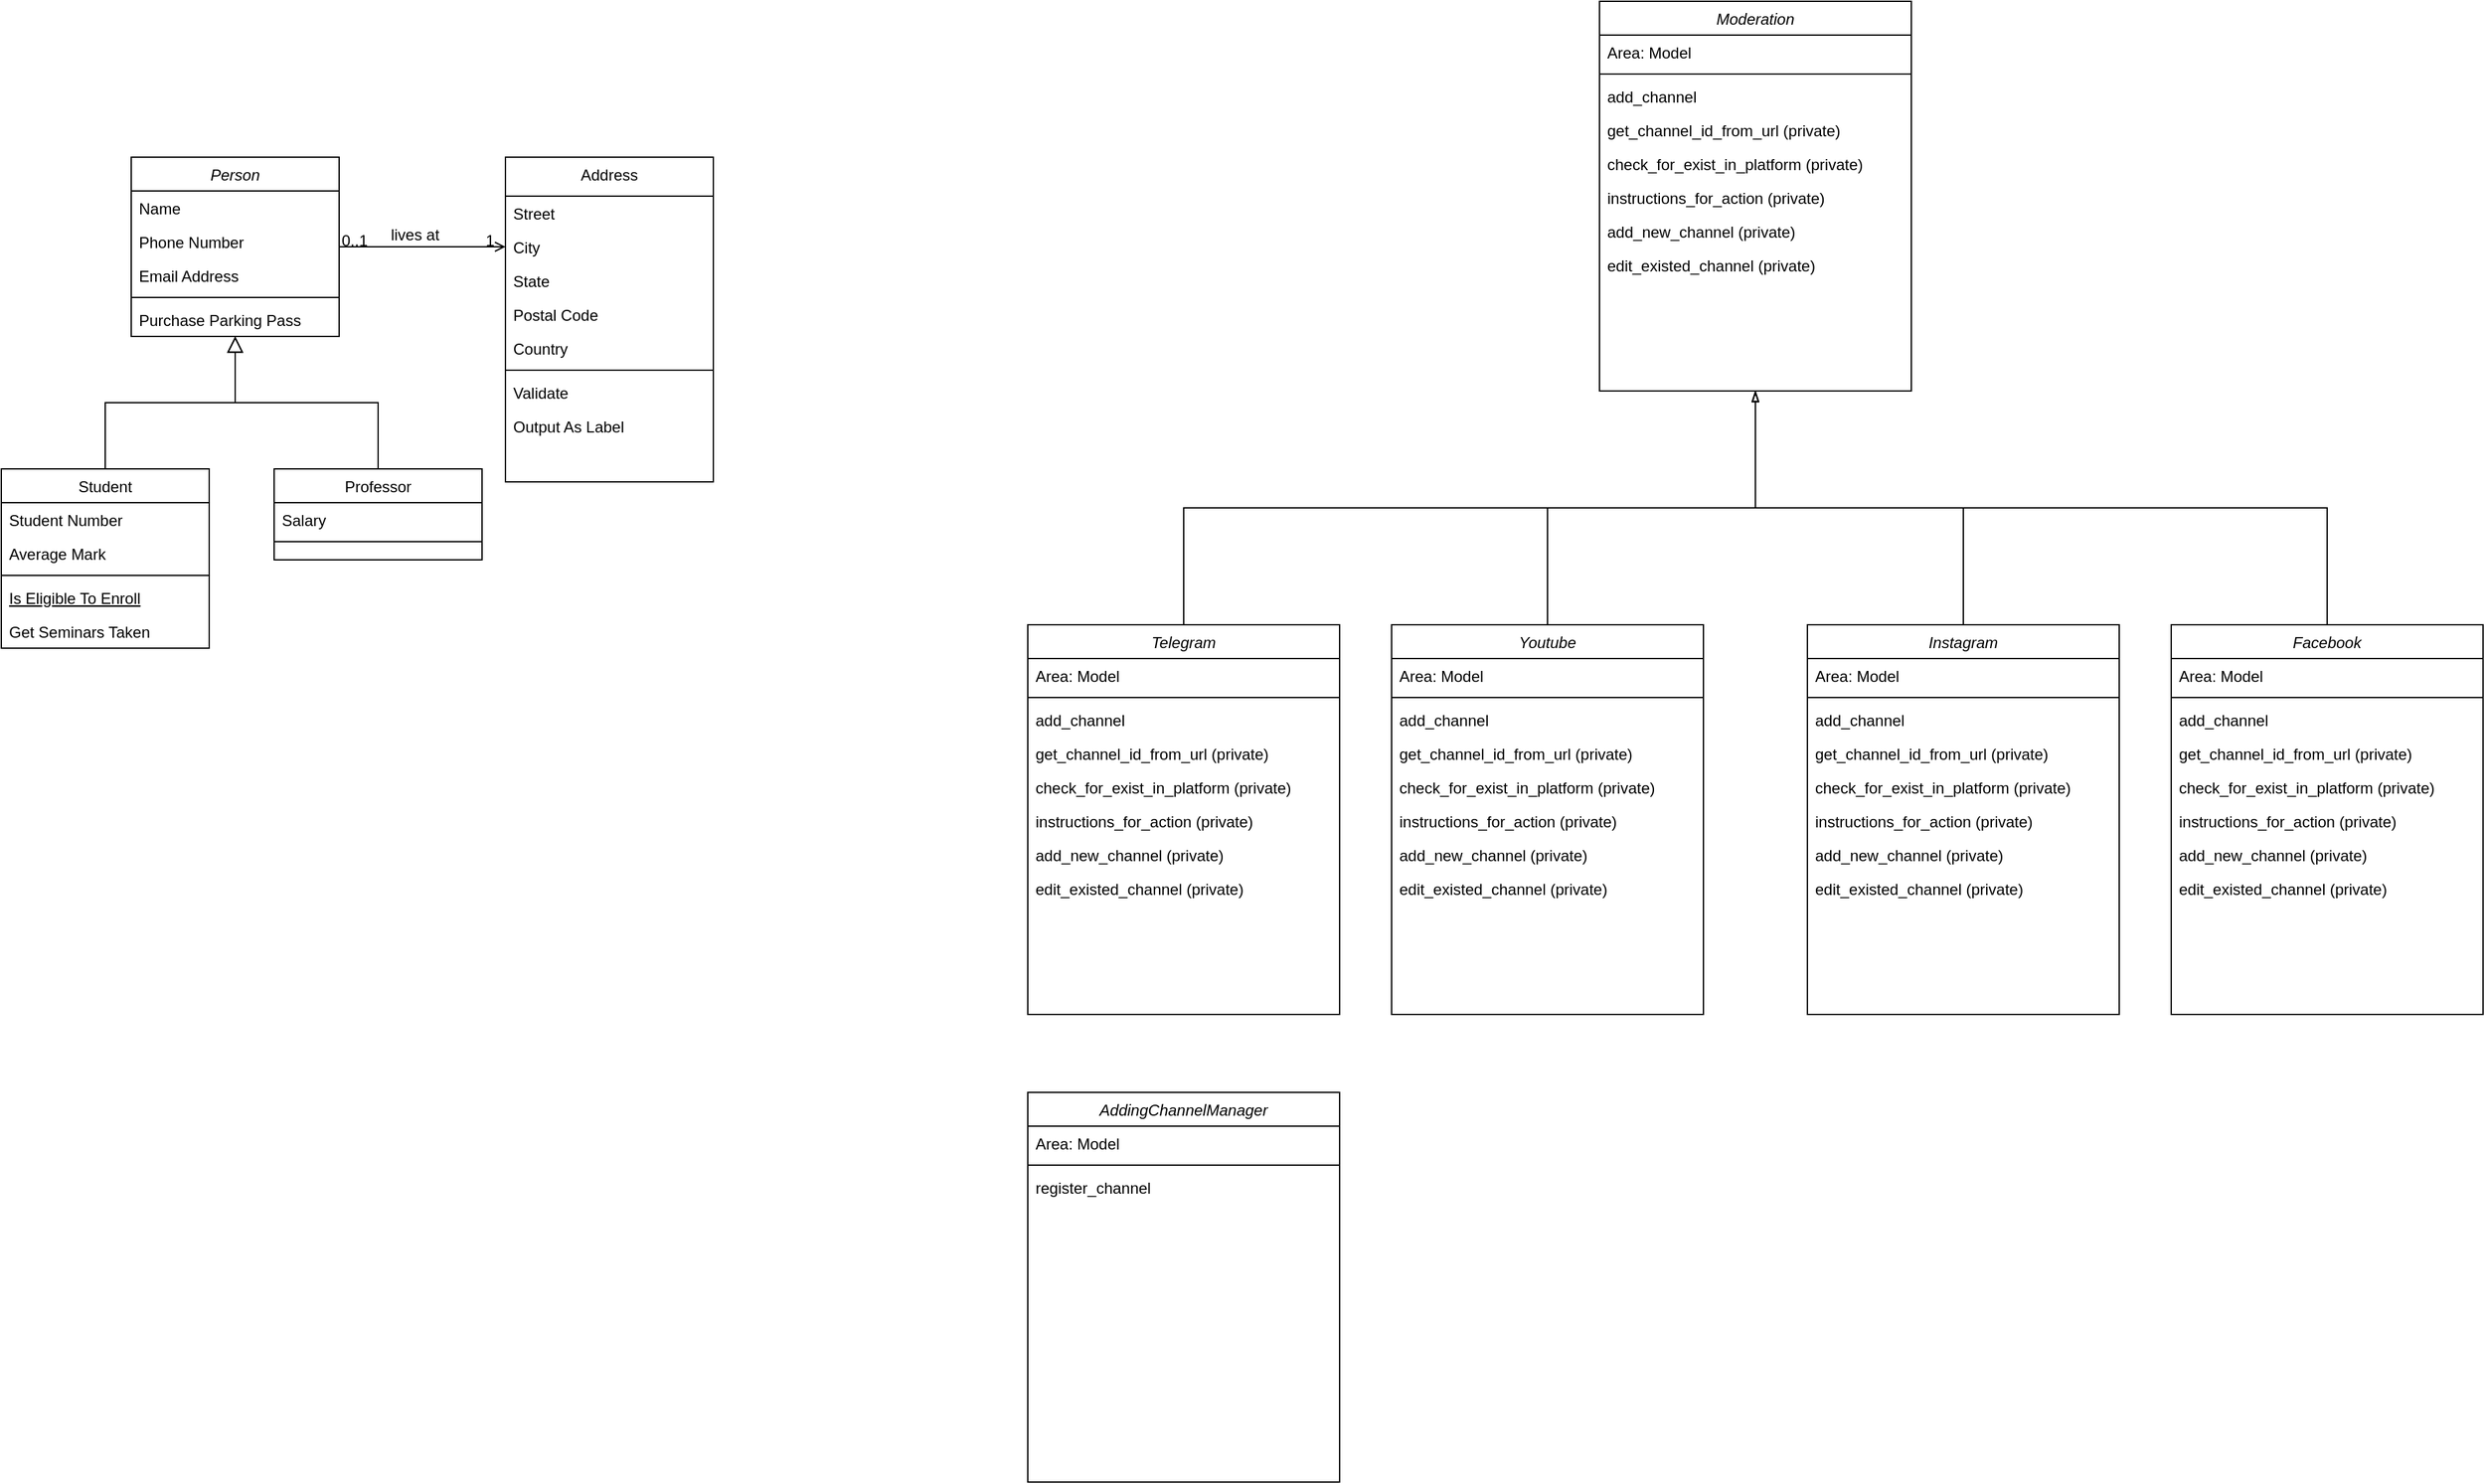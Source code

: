<mxfile version="20.8.22" type="github">
  <diagram id="C5RBs43oDa-KdzZeNtuy" name="Page-1">
    <mxGraphModel dx="1693" dy="470" grid="1" gridSize="10" guides="1" tooltips="1" connect="1" arrows="1" fold="1" page="1" pageScale="1" pageWidth="827" pageHeight="1169" math="0" shadow="0">
      <root>
        <mxCell id="WIyWlLk6GJQsqaUBKTNV-0" />
        <mxCell id="WIyWlLk6GJQsqaUBKTNV-1" parent="WIyWlLk6GJQsqaUBKTNV-0" />
        <mxCell id="zkfFHV4jXpPFQw0GAbJ--0" value="Person" style="swimlane;fontStyle=2;align=center;verticalAlign=top;childLayout=stackLayout;horizontal=1;startSize=26;horizontalStack=0;resizeParent=1;resizeLast=0;collapsible=1;marginBottom=0;rounded=0;shadow=0;strokeWidth=1;" parent="WIyWlLk6GJQsqaUBKTNV-1" vertex="1">
          <mxGeometry x="-210" y="120" width="160" height="138" as="geometry">
            <mxRectangle x="230" y="140" width="160" height="26" as="alternateBounds" />
          </mxGeometry>
        </mxCell>
        <mxCell id="zkfFHV4jXpPFQw0GAbJ--1" value="Name" style="text;align=left;verticalAlign=top;spacingLeft=4;spacingRight=4;overflow=hidden;rotatable=0;points=[[0,0.5],[1,0.5]];portConstraint=eastwest;" parent="zkfFHV4jXpPFQw0GAbJ--0" vertex="1">
          <mxGeometry y="26" width="160" height="26" as="geometry" />
        </mxCell>
        <mxCell id="zkfFHV4jXpPFQw0GAbJ--2" value="Phone Number" style="text;align=left;verticalAlign=top;spacingLeft=4;spacingRight=4;overflow=hidden;rotatable=0;points=[[0,0.5],[1,0.5]];portConstraint=eastwest;rounded=0;shadow=0;html=0;" parent="zkfFHV4jXpPFQw0GAbJ--0" vertex="1">
          <mxGeometry y="52" width="160" height="26" as="geometry" />
        </mxCell>
        <mxCell id="zkfFHV4jXpPFQw0GAbJ--3" value="Email Address" style="text;align=left;verticalAlign=top;spacingLeft=4;spacingRight=4;overflow=hidden;rotatable=0;points=[[0,0.5],[1,0.5]];portConstraint=eastwest;rounded=0;shadow=0;html=0;" parent="zkfFHV4jXpPFQw0GAbJ--0" vertex="1">
          <mxGeometry y="78" width="160" height="26" as="geometry" />
        </mxCell>
        <mxCell id="zkfFHV4jXpPFQw0GAbJ--4" value="" style="line;html=1;strokeWidth=1;align=left;verticalAlign=middle;spacingTop=-1;spacingLeft=3;spacingRight=3;rotatable=0;labelPosition=right;points=[];portConstraint=eastwest;" parent="zkfFHV4jXpPFQw0GAbJ--0" vertex="1">
          <mxGeometry y="104" width="160" height="8" as="geometry" />
        </mxCell>
        <mxCell id="zkfFHV4jXpPFQw0GAbJ--5" value="Purchase Parking Pass" style="text;align=left;verticalAlign=top;spacingLeft=4;spacingRight=4;overflow=hidden;rotatable=0;points=[[0,0.5],[1,0.5]];portConstraint=eastwest;" parent="zkfFHV4jXpPFQw0GAbJ--0" vertex="1">
          <mxGeometry y="112" width="160" height="26" as="geometry" />
        </mxCell>
        <mxCell id="zkfFHV4jXpPFQw0GAbJ--6" value="Student" style="swimlane;fontStyle=0;align=center;verticalAlign=top;childLayout=stackLayout;horizontal=1;startSize=26;horizontalStack=0;resizeParent=1;resizeLast=0;collapsible=1;marginBottom=0;rounded=0;shadow=0;strokeWidth=1;" parent="WIyWlLk6GJQsqaUBKTNV-1" vertex="1">
          <mxGeometry x="-310" y="360" width="160" height="138" as="geometry">
            <mxRectangle x="130" y="380" width="160" height="26" as="alternateBounds" />
          </mxGeometry>
        </mxCell>
        <mxCell id="zkfFHV4jXpPFQw0GAbJ--7" value="Student Number" style="text;align=left;verticalAlign=top;spacingLeft=4;spacingRight=4;overflow=hidden;rotatable=0;points=[[0,0.5],[1,0.5]];portConstraint=eastwest;" parent="zkfFHV4jXpPFQw0GAbJ--6" vertex="1">
          <mxGeometry y="26" width="160" height="26" as="geometry" />
        </mxCell>
        <mxCell id="zkfFHV4jXpPFQw0GAbJ--8" value="Average Mark" style="text;align=left;verticalAlign=top;spacingLeft=4;spacingRight=4;overflow=hidden;rotatable=0;points=[[0,0.5],[1,0.5]];portConstraint=eastwest;rounded=0;shadow=0;html=0;" parent="zkfFHV4jXpPFQw0GAbJ--6" vertex="1">
          <mxGeometry y="52" width="160" height="26" as="geometry" />
        </mxCell>
        <mxCell id="zkfFHV4jXpPFQw0GAbJ--9" value="" style="line;html=1;strokeWidth=1;align=left;verticalAlign=middle;spacingTop=-1;spacingLeft=3;spacingRight=3;rotatable=0;labelPosition=right;points=[];portConstraint=eastwest;" parent="zkfFHV4jXpPFQw0GAbJ--6" vertex="1">
          <mxGeometry y="78" width="160" height="8" as="geometry" />
        </mxCell>
        <mxCell id="zkfFHV4jXpPFQw0GAbJ--10" value="Is Eligible To Enroll" style="text;align=left;verticalAlign=top;spacingLeft=4;spacingRight=4;overflow=hidden;rotatable=0;points=[[0,0.5],[1,0.5]];portConstraint=eastwest;fontStyle=4" parent="zkfFHV4jXpPFQw0GAbJ--6" vertex="1">
          <mxGeometry y="86" width="160" height="26" as="geometry" />
        </mxCell>
        <mxCell id="zkfFHV4jXpPFQw0GAbJ--11" value="Get Seminars Taken" style="text;align=left;verticalAlign=top;spacingLeft=4;spacingRight=4;overflow=hidden;rotatable=0;points=[[0,0.5],[1,0.5]];portConstraint=eastwest;" parent="zkfFHV4jXpPFQw0GAbJ--6" vertex="1">
          <mxGeometry y="112" width="160" height="26" as="geometry" />
        </mxCell>
        <mxCell id="zkfFHV4jXpPFQw0GAbJ--12" value="" style="endArrow=block;endSize=10;endFill=0;shadow=0;strokeWidth=1;rounded=0;edgeStyle=elbowEdgeStyle;elbow=vertical;" parent="WIyWlLk6GJQsqaUBKTNV-1" source="zkfFHV4jXpPFQw0GAbJ--6" target="zkfFHV4jXpPFQw0GAbJ--0" edge="1">
          <mxGeometry width="160" relative="1" as="geometry">
            <mxPoint x="-230" y="203" as="sourcePoint" />
            <mxPoint x="-230" y="203" as="targetPoint" />
          </mxGeometry>
        </mxCell>
        <mxCell id="zkfFHV4jXpPFQw0GAbJ--13" value="Professor" style="swimlane;fontStyle=0;align=center;verticalAlign=top;childLayout=stackLayout;horizontal=1;startSize=26;horizontalStack=0;resizeParent=1;resizeLast=0;collapsible=1;marginBottom=0;rounded=0;shadow=0;strokeWidth=1;" parent="WIyWlLk6GJQsqaUBKTNV-1" vertex="1">
          <mxGeometry x="-100" y="360" width="160" height="70" as="geometry">
            <mxRectangle x="340" y="380" width="170" height="26" as="alternateBounds" />
          </mxGeometry>
        </mxCell>
        <mxCell id="zkfFHV4jXpPFQw0GAbJ--14" value="Salary" style="text;align=left;verticalAlign=top;spacingLeft=4;spacingRight=4;overflow=hidden;rotatable=0;points=[[0,0.5],[1,0.5]];portConstraint=eastwest;" parent="zkfFHV4jXpPFQw0GAbJ--13" vertex="1">
          <mxGeometry y="26" width="160" height="26" as="geometry" />
        </mxCell>
        <mxCell id="zkfFHV4jXpPFQw0GAbJ--15" value="" style="line;html=1;strokeWidth=1;align=left;verticalAlign=middle;spacingTop=-1;spacingLeft=3;spacingRight=3;rotatable=0;labelPosition=right;points=[];portConstraint=eastwest;" parent="zkfFHV4jXpPFQw0GAbJ--13" vertex="1">
          <mxGeometry y="52" width="160" height="8" as="geometry" />
        </mxCell>
        <mxCell id="zkfFHV4jXpPFQw0GAbJ--16" value="" style="endArrow=block;endSize=10;endFill=0;shadow=0;strokeWidth=1;rounded=0;edgeStyle=elbowEdgeStyle;elbow=vertical;" parent="WIyWlLk6GJQsqaUBKTNV-1" source="zkfFHV4jXpPFQw0GAbJ--13" target="zkfFHV4jXpPFQw0GAbJ--0" edge="1">
          <mxGeometry width="160" relative="1" as="geometry">
            <mxPoint x="-220" y="373" as="sourcePoint" />
            <mxPoint x="-120" y="271" as="targetPoint" />
          </mxGeometry>
        </mxCell>
        <mxCell id="zkfFHV4jXpPFQw0GAbJ--17" value="Address" style="swimlane;fontStyle=0;align=center;verticalAlign=top;childLayout=stackLayout;horizontal=1;startSize=30;horizontalStack=0;resizeParent=1;resizeLast=0;collapsible=1;marginBottom=0;rounded=0;shadow=0;strokeWidth=1;" parent="WIyWlLk6GJQsqaUBKTNV-1" vertex="1">
          <mxGeometry x="78" y="120" width="160" height="250" as="geometry">
            <mxRectangle x="508" y="120" width="160" height="26" as="alternateBounds" />
          </mxGeometry>
        </mxCell>
        <mxCell id="zkfFHV4jXpPFQw0GAbJ--18" value="Street" style="text;align=left;verticalAlign=top;spacingLeft=4;spacingRight=4;overflow=hidden;rotatable=0;points=[[0,0.5],[1,0.5]];portConstraint=eastwest;" parent="zkfFHV4jXpPFQw0GAbJ--17" vertex="1">
          <mxGeometry y="30" width="160" height="26" as="geometry" />
        </mxCell>
        <mxCell id="zkfFHV4jXpPFQw0GAbJ--19" value="City" style="text;align=left;verticalAlign=top;spacingLeft=4;spacingRight=4;overflow=hidden;rotatable=0;points=[[0,0.5],[1,0.5]];portConstraint=eastwest;rounded=0;shadow=0;html=0;" parent="zkfFHV4jXpPFQw0GAbJ--17" vertex="1">
          <mxGeometry y="56" width="160" height="26" as="geometry" />
        </mxCell>
        <mxCell id="zkfFHV4jXpPFQw0GAbJ--20" value="State" style="text;align=left;verticalAlign=top;spacingLeft=4;spacingRight=4;overflow=hidden;rotatable=0;points=[[0,0.5],[1,0.5]];portConstraint=eastwest;rounded=0;shadow=0;html=0;" parent="zkfFHV4jXpPFQw0GAbJ--17" vertex="1">
          <mxGeometry y="82" width="160" height="26" as="geometry" />
        </mxCell>
        <mxCell id="zkfFHV4jXpPFQw0GAbJ--21" value="Postal Code" style="text;align=left;verticalAlign=top;spacingLeft=4;spacingRight=4;overflow=hidden;rotatable=0;points=[[0,0.5],[1,0.5]];portConstraint=eastwest;rounded=0;shadow=0;html=0;" parent="zkfFHV4jXpPFQw0GAbJ--17" vertex="1">
          <mxGeometry y="108" width="160" height="26" as="geometry" />
        </mxCell>
        <mxCell id="zkfFHV4jXpPFQw0GAbJ--22" value="Country" style="text;align=left;verticalAlign=top;spacingLeft=4;spacingRight=4;overflow=hidden;rotatable=0;points=[[0,0.5],[1,0.5]];portConstraint=eastwest;rounded=0;shadow=0;html=0;" parent="zkfFHV4jXpPFQw0GAbJ--17" vertex="1">
          <mxGeometry y="134" width="160" height="26" as="geometry" />
        </mxCell>
        <mxCell id="zkfFHV4jXpPFQw0GAbJ--23" value="" style="line;html=1;strokeWidth=1;align=left;verticalAlign=middle;spacingTop=-1;spacingLeft=3;spacingRight=3;rotatable=0;labelPosition=right;points=[];portConstraint=eastwest;" parent="zkfFHV4jXpPFQw0GAbJ--17" vertex="1">
          <mxGeometry y="160" width="160" height="8" as="geometry" />
        </mxCell>
        <mxCell id="zkfFHV4jXpPFQw0GAbJ--24" value="Validate" style="text;align=left;verticalAlign=top;spacingLeft=4;spacingRight=4;overflow=hidden;rotatable=0;points=[[0,0.5],[1,0.5]];portConstraint=eastwest;" parent="zkfFHV4jXpPFQw0GAbJ--17" vertex="1">
          <mxGeometry y="168" width="160" height="26" as="geometry" />
        </mxCell>
        <mxCell id="zkfFHV4jXpPFQw0GAbJ--25" value="Output As Label" style="text;align=left;verticalAlign=top;spacingLeft=4;spacingRight=4;overflow=hidden;rotatable=0;points=[[0,0.5],[1,0.5]];portConstraint=eastwest;" parent="zkfFHV4jXpPFQw0GAbJ--17" vertex="1">
          <mxGeometry y="194" width="160" height="26" as="geometry" />
        </mxCell>
        <mxCell id="zkfFHV4jXpPFQw0GAbJ--26" value="" style="endArrow=open;shadow=0;strokeWidth=1;rounded=0;endFill=1;edgeStyle=elbowEdgeStyle;elbow=vertical;" parent="WIyWlLk6GJQsqaUBKTNV-1" source="zkfFHV4jXpPFQw0GAbJ--0" target="zkfFHV4jXpPFQw0GAbJ--17" edge="1">
          <mxGeometry x="0.5" y="41" relative="1" as="geometry">
            <mxPoint x="-50" y="192" as="sourcePoint" />
            <mxPoint x="110" y="192" as="targetPoint" />
            <mxPoint x="-40" y="32" as="offset" />
          </mxGeometry>
        </mxCell>
        <mxCell id="zkfFHV4jXpPFQw0GAbJ--27" value="0..1" style="resizable=0;align=left;verticalAlign=bottom;labelBackgroundColor=none;fontSize=12;" parent="zkfFHV4jXpPFQw0GAbJ--26" connectable="0" vertex="1">
          <mxGeometry x="-1" relative="1" as="geometry">
            <mxPoint y="4" as="offset" />
          </mxGeometry>
        </mxCell>
        <mxCell id="zkfFHV4jXpPFQw0GAbJ--28" value="1" style="resizable=0;align=right;verticalAlign=bottom;labelBackgroundColor=none;fontSize=12;" parent="zkfFHV4jXpPFQw0GAbJ--26" connectable="0" vertex="1">
          <mxGeometry x="1" relative="1" as="geometry">
            <mxPoint x="-7" y="4" as="offset" />
          </mxGeometry>
        </mxCell>
        <mxCell id="zkfFHV4jXpPFQw0GAbJ--29" value="lives at" style="text;html=1;resizable=0;points=[];;align=center;verticalAlign=middle;labelBackgroundColor=none;rounded=0;shadow=0;strokeWidth=1;fontSize=12;" parent="zkfFHV4jXpPFQw0GAbJ--26" vertex="1" connectable="0">
          <mxGeometry x="0.5" y="49" relative="1" as="geometry">
            <mxPoint x="-38" y="40" as="offset" />
          </mxGeometry>
        </mxCell>
        <mxCell id="N4owq_KQlFDZWLjhgTrY-4" value="Moderation" style="swimlane;fontStyle=2;align=center;verticalAlign=top;childLayout=stackLayout;horizontal=1;startSize=26;horizontalStack=0;resizeParent=1;resizeLast=0;collapsible=1;marginBottom=0;rounded=0;shadow=0;strokeWidth=1;" vertex="1" parent="WIyWlLk6GJQsqaUBKTNV-1">
          <mxGeometry x="920" width="240" height="300" as="geometry">
            <mxRectangle x="760" y="10" width="160" height="26" as="alternateBounds" />
          </mxGeometry>
        </mxCell>
        <mxCell id="N4owq_KQlFDZWLjhgTrY-5" value="Area: Model" style="text;align=left;verticalAlign=top;spacingLeft=4;spacingRight=4;overflow=hidden;rotatable=0;points=[[0,0.5],[1,0.5]];portConstraint=eastwest;" vertex="1" parent="N4owq_KQlFDZWLjhgTrY-4">
          <mxGeometry y="26" width="240" height="26" as="geometry" />
        </mxCell>
        <mxCell id="N4owq_KQlFDZWLjhgTrY-8" value="" style="line;html=1;strokeWidth=1;align=left;verticalAlign=middle;spacingTop=-1;spacingLeft=3;spacingRight=3;rotatable=0;labelPosition=right;points=[];portConstraint=eastwest;" vertex="1" parent="N4owq_KQlFDZWLjhgTrY-4">
          <mxGeometry y="52" width="240" height="8" as="geometry" />
        </mxCell>
        <mxCell id="N4owq_KQlFDZWLjhgTrY-22" value="add_channel" style="text;align=left;verticalAlign=top;spacingLeft=4;spacingRight=4;overflow=hidden;rotatable=0;points=[[0,0.5],[1,0.5]];portConstraint=eastwest;" vertex="1" parent="N4owq_KQlFDZWLjhgTrY-4">
          <mxGeometry y="60" width="240" height="26" as="geometry" />
        </mxCell>
        <mxCell id="N4owq_KQlFDZWLjhgTrY-9" value="get_channel_id_from_url (private)" style="text;align=left;verticalAlign=top;spacingLeft=4;spacingRight=4;overflow=hidden;rotatable=0;points=[[0,0.5],[1,0.5]];portConstraint=eastwest;" vertex="1" parent="N4owq_KQlFDZWLjhgTrY-4">
          <mxGeometry y="86" width="240" height="26" as="geometry" />
        </mxCell>
        <mxCell id="N4owq_KQlFDZWLjhgTrY-18" value="check_for_exist_in_platform (private)" style="text;align=left;verticalAlign=top;spacingLeft=4;spacingRight=4;overflow=hidden;rotatable=0;points=[[0,0.5],[1,0.5]];portConstraint=eastwest;" vertex="1" parent="N4owq_KQlFDZWLjhgTrY-4">
          <mxGeometry y="112" width="240" height="26" as="geometry" />
        </mxCell>
        <mxCell id="N4owq_KQlFDZWLjhgTrY-19" value="instructions_for_action (private)" style="text;align=left;verticalAlign=top;spacingLeft=4;spacingRight=4;overflow=hidden;rotatable=0;points=[[0,0.5],[1,0.5]];portConstraint=eastwest;" vertex="1" parent="N4owq_KQlFDZWLjhgTrY-4">
          <mxGeometry y="138" width="240" height="26" as="geometry" />
        </mxCell>
        <mxCell id="N4owq_KQlFDZWLjhgTrY-20" value="add_new_channel (private)" style="text;align=left;verticalAlign=top;spacingLeft=4;spacingRight=4;overflow=hidden;rotatable=0;points=[[0,0.5],[1,0.5]];portConstraint=eastwest;" vertex="1" parent="N4owq_KQlFDZWLjhgTrY-4">
          <mxGeometry y="164" width="240" height="26" as="geometry" />
        </mxCell>
        <mxCell id="N4owq_KQlFDZWLjhgTrY-21" value="edit_existed_channel (private)" style="text;align=left;verticalAlign=top;spacingLeft=4;spacingRight=4;overflow=hidden;rotatable=0;points=[[0,0.5],[1,0.5]];portConstraint=eastwest;" vertex="1" parent="N4owq_KQlFDZWLjhgTrY-4">
          <mxGeometry y="190" width="240" height="26" as="geometry" />
        </mxCell>
        <mxCell id="N4owq_KQlFDZWLjhgTrY-26" value="Telegram" style="swimlane;fontStyle=2;align=center;verticalAlign=top;childLayout=stackLayout;horizontal=1;startSize=26;horizontalStack=0;resizeParent=1;resizeLast=0;collapsible=1;marginBottom=0;rounded=0;shadow=0;strokeWidth=1;" vertex="1" parent="WIyWlLk6GJQsqaUBKTNV-1">
          <mxGeometry x="480" y="480" width="240" height="300" as="geometry">
            <mxRectangle x="760" y="10" width="160" height="26" as="alternateBounds" />
          </mxGeometry>
        </mxCell>
        <mxCell id="N4owq_KQlFDZWLjhgTrY-27" value="Area: Model" style="text;align=left;verticalAlign=top;spacingLeft=4;spacingRight=4;overflow=hidden;rotatable=0;points=[[0,0.5],[1,0.5]];portConstraint=eastwest;" vertex="1" parent="N4owq_KQlFDZWLjhgTrY-26">
          <mxGeometry y="26" width="240" height="26" as="geometry" />
        </mxCell>
        <mxCell id="N4owq_KQlFDZWLjhgTrY-28" value="" style="line;html=1;strokeWidth=1;align=left;verticalAlign=middle;spacingTop=-1;spacingLeft=3;spacingRight=3;rotatable=0;labelPosition=right;points=[];portConstraint=eastwest;" vertex="1" parent="N4owq_KQlFDZWLjhgTrY-26">
          <mxGeometry y="52" width="240" height="8" as="geometry" />
        </mxCell>
        <mxCell id="N4owq_KQlFDZWLjhgTrY-35" value="add_channel" style="text;align=left;verticalAlign=top;spacingLeft=4;spacingRight=4;overflow=hidden;rotatable=0;points=[[0,0.5],[1,0.5]];portConstraint=eastwest;" vertex="1" parent="N4owq_KQlFDZWLjhgTrY-26">
          <mxGeometry y="60" width="240" height="26" as="geometry" />
        </mxCell>
        <mxCell id="N4owq_KQlFDZWLjhgTrY-29" value="get_channel_id_from_url (private)" style="text;align=left;verticalAlign=top;spacingLeft=4;spacingRight=4;overflow=hidden;rotatable=0;points=[[0,0.5],[1,0.5]];portConstraint=eastwest;" vertex="1" parent="N4owq_KQlFDZWLjhgTrY-26">
          <mxGeometry y="86" width="240" height="26" as="geometry" />
        </mxCell>
        <mxCell id="N4owq_KQlFDZWLjhgTrY-31" value="check_for_exist_in_platform (private)" style="text;align=left;verticalAlign=top;spacingLeft=4;spacingRight=4;overflow=hidden;rotatable=0;points=[[0,0.5],[1,0.5]];portConstraint=eastwest;" vertex="1" parent="N4owq_KQlFDZWLjhgTrY-26">
          <mxGeometry y="112" width="240" height="26" as="geometry" />
        </mxCell>
        <mxCell id="N4owq_KQlFDZWLjhgTrY-32" value="instructions_for_action (private)" style="text;align=left;verticalAlign=top;spacingLeft=4;spacingRight=4;overflow=hidden;rotatable=0;points=[[0,0.5],[1,0.5]];portConstraint=eastwest;" vertex="1" parent="N4owq_KQlFDZWLjhgTrY-26">
          <mxGeometry y="138" width="240" height="26" as="geometry" />
        </mxCell>
        <mxCell id="N4owq_KQlFDZWLjhgTrY-33" value="add_new_channel (private)" style="text;align=left;verticalAlign=top;spacingLeft=4;spacingRight=4;overflow=hidden;rotatable=0;points=[[0,0.5],[1,0.5]];portConstraint=eastwest;" vertex="1" parent="N4owq_KQlFDZWLjhgTrY-26">
          <mxGeometry y="164" width="240" height="26" as="geometry" />
        </mxCell>
        <mxCell id="N4owq_KQlFDZWLjhgTrY-34" value="edit_existed_channel (private)" style="text;align=left;verticalAlign=top;spacingLeft=4;spacingRight=4;overflow=hidden;rotatable=0;points=[[0,0.5],[1,0.5]];portConstraint=eastwest;" vertex="1" parent="N4owq_KQlFDZWLjhgTrY-26">
          <mxGeometry y="190" width="240" height="26" as="geometry" />
        </mxCell>
        <mxCell id="N4owq_KQlFDZWLjhgTrY-36" value="Youtube" style="swimlane;fontStyle=2;align=center;verticalAlign=top;childLayout=stackLayout;horizontal=1;startSize=26;horizontalStack=0;resizeParent=1;resizeLast=0;collapsible=1;marginBottom=0;rounded=0;shadow=0;strokeWidth=1;" vertex="1" parent="WIyWlLk6GJQsqaUBKTNV-1">
          <mxGeometry x="760" y="480" width="240" height="300" as="geometry">
            <mxRectangle x="760" y="10" width="160" height="26" as="alternateBounds" />
          </mxGeometry>
        </mxCell>
        <mxCell id="N4owq_KQlFDZWLjhgTrY-37" value="Area: Model" style="text;align=left;verticalAlign=top;spacingLeft=4;spacingRight=4;overflow=hidden;rotatable=0;points=[[0,0.5],[1,0.5]];portConstraint=eastwest;" vertex="1" parent="N4owq_KQlFDZWLjhgTrY-36">
          <mxGeometry y="26" width="240" height="26" as="geometry" />
        </mxCell>
        <mxCell id="N4owq_KQlFDZWLjhgTrY-38" value="" style="line;html=1;strokeWidth=1;align=left;verticalAlign=middle;spacingTop=-1;spacingLeft=3;spacingRight=3;rotatable=0;labelPosition=right;points=[];portConstraint=eastwest;" vertex="1" parent="N4owq_KQlFDZWLjhgTrY-36">
          <mxGeometry y="52" width="240" height="8" as="geometry" />
        </mxCell>
        <mxCell id="N4owq_KQlFDZWLjhgTrY-45" value="add_channel" style="text;align=left;verticalAlign=top;spacingLeft=4;spacingRight=4;overflow=hidden;rotatable=0;points=[[0,0.5],[1,0.5]];portConstraint=eastwest;" vertex="1" parent="N4owq_KQlFDZWLjhgTrY-36">
          <mxGeometry y="60" width="240" height="26" as="geometry" />
        </mxCell>
        <mxCell id="N4owq_KQlFDZWLjhgTrY-39" value="get_channel_id_from_url (private)" style="text;align=left;verticalAlign=top;spacingLeft=4;spacingRight=4;overflow=hidden;rotatable=0;points=[[0,0.5],[1,0.5]];portConstraint=eastwest;" vertex="1" parent="N4owq_KQlFDZWLjhgTrY-36">
          <mxGeometry y="86" width="240" height="26" as="geometry" />
        </mxCell>
        <mxCell id="N4owq_KQlFDZWLjhgTrY-41" value="check_for_exist_in_platform (private)" style="text;align=left;verticalAlign=top;spacingLeft=4;spacingRight=4;overflow=hidden;rotatable=0;points=[[0,0.5],[1,0.5]];portConstraint=eastwest;" vertex="1" parent="N4owq_KQlFDZWLjhgTrY-36">
          <mxGeometry y="112" width="240" height="26" as="geometry" />
        </mxCell>
        <mxCell id="N4owq_KQlFDZWLjhgTrY-42" value="instructions_for_action (private)" style="text;align=left;verticalAlign=top;spacingLeft=4;spacingRight=4;overflow=hidden;rotatable=0;points=[[0,0.5],[1,0.5]];portConstraint=eastwest;" vertex="1" parent="N4owq_KQlFDZWLjhgTrY-36">
          <mxGeometry y="138" width="240" height="26" as="geometry" />
        </mxCell>
        <mxCell id="N4owq_KQlFDZWLjhgTrY-43" value="add_new_channel (private)" style="text;align=left;verticalAlign=top;spacingLeft=4;spacingRight=4;overflow=hidden;rotatable=0;points=[[0,0.5],[1,0.5]];portConstraint=eastwest;" vertex="1" parent="N4owq_KQlFDZWLjhgTrY-36">
          <mxGeometry y="164" width="240" height="26" as="geometry" />
        </mxCell>
        <mxCell id="N4owq_KQlFDZWLjhgTrY-44" value="edit_existed_channel (private)" style="text;align=left;verticalAlign=top;spacingLeft=4;spacingRight=4;overflow=hidden;rotatable=0;points=[[0,0.5],[1,0.5]];portConstraint=eastwest;" vertex="1" parent="N4owq_KQlFDZWLjhgTrY-36">
          <mxGeometry y="190" width="240" height="26" as="geometry" />
        </mxCell>
        <mxCell id="N4owq_KQlFDZWLjhgTrY-46" value="Instagram" style="swimlane;fontStyle=2;align=center;verticalAlign=top;childLayout=stackLayout;horizontal=1;startSize=26;horizontalStack=0;resizeParent=1;resizeLast=0;collapsible=1;marginBottom=0;rounded=0;shadow=0;strokeWidth=1;" vertex="1" parent="WIyWlLk6GJQsqaUBKTNV-1">
          <mxGeometry x="1080" y="480" width="240" height="300" as="geometry">
            <mxRectangle x="760" y="10" width="160" height="26" as="alternateBounds" />
          </mxGeometry>
        </mxCell>
        <mxCell id="N4owq_KQlFDZWLjhgTrY-47" value="Area: Model" style="text;align=left;verticalAlign=top;spacingLeft=4;spacingRight=4;overflow=hidden;rotatable=0;points=[[0,0.5],[1,0.5]];portConstraint=eastwest;" vertex="1" parent="N4owq_KQlFDZWLjhgTrY-46">
          <mxGeometry y="26" width="240" height="26" as="geometry" />
        </mxCell>
        <mxCell id="N4owq_KQlFDZWLjhgTrY-48" value="" style="line;html=1;strokeWidth=1;align=left;verticalAlign=middle;spacingTop=-1;spacingLeft=3;spacingRight=3;rotatable=0;labelPosition=right;points=[];portConstraint=eastwest;" vertex="1" parent="N4owq_KQlFDZWLjhgTrY-46">
          <mxGeometry y="52" width="240" height="8" as="geometry" />
        </mxCell>
        <mxCell id="N4owq_KQlFDZWLjhgTrY-55" value="add_channel" style="text;align=left;verticalAlign=top;spacingLeft=4;spacingRight=4;overflow=hidden;rotatable=0;points=[[0,0.5],[1,0.5]];portConstraint=eastwest;" vertex="1" parent="N4owq_KQlFDZWLjhgTrY-46">
          <mxGeometry y="60" width="240" height="26" as="geometry" />
        </mxCell>
        <mxCell id="N4owq_KQlFDZWLjhgTrY-49" value="get_channel_id_from_url (private)" style="text;align=left;verticalAlign=top;spacingLeft=4;spacingRight=4;overflow=hidden;rotatable=0;points=[[0,0.5],[1,0.5]];portConstraint=eastwest;" vertex="1" parent="N4owq_KQlFDZWLjhgTrY-46">
          <mxGeometry y="86" width="240" height="26" as="geometry" />
        </mxCell>
        <mxCell id="N4owq_KQlFDZWLjhgTrY-51" value="check_for_exist_in_platform (private)" style="text;align=left;verticalAlign=top;spacingLeft=4;spacingRight=4;overflow=hidden;rotatable=0;points=[[0,0.5],[1,0.5]];portConstraint=eastwest;" vertex="1" parent="N4owq_KQlFDZWLjhgTrY-46">
          <mxGeometry y="112" width="240" height="26" as="geometry" />
        </mxCell>
        <mxCell id="N4owq_KQlFDZWLjhgTrY-52" value="instructions_for_action (private)" style="text;align=left;verticalAlign=top;spacingLeft=4;spacingRight=4;overflow=hidden;rotatable=0;points=[[0,0.5],[1,0.5]];portConstraint=eastwest;" vertex="1" parent="N4owq_KQlFDZWLjhgTrY-46">
          <mxGeometry y="138" width="240" height="26" as="geometry" />
        </mxCell>
        <mxCell id="N4owq_KQlFDZWLjhgTrY-53" value="add_new_channel (private)" style="text;align=left;verticalAlign=top;spacingLeft=4;spacingRight=4;overflow=hidden;rotatable=0;points=[[0,0.5],[1,0.5]];portConstraint=eastwest;" vertex="1" parent="N4owq_KQlFDZWLjhgTrY-46">
          <mxGeometry y="164" width="240" height="26" as="geometry" />
        </mxCell>
        <mxCell id="N4owq_KQlFDZWLjhgTrY-54" value="edit_existed_channel (private)" style="text;align=left;verticalAlign=top;spacingLeft=4;spacingRight=4;overflow=hidden;rotatable=0;points=[[0,0.5],[1,0.5]];portConstraint=eastwest;" vertex="1" parent="N4owq_KQlFDZWLjhgTrY-46">
          <mxGeometry y="190" width="240" height="26" as="geometry" />
        </mxCell>
        <mxCell id="N4owq_KQlFDZWLjhgTrY-56" value="Facebook" style="swimlane;fontStyle=2;align=center;verticalAlign=top;childLayout=stackLayout;horizontal=1;startSize=26;horizontalStack=0;resizeParent=1;resizeLast=0;collapsible=1;marginBottom=0;rounded=0;shadow=0;strokeWidth=1;" vertex="1" parent="WIyWlLk6GJQsqaUBKTNV-1">
          <mxGeometry x="1360" y="480" width="240" height="300" as="geometry">
            <mxRectangle x="760" y="10" width="160" height="26" as="alternateBounds" />
          </mxGeometry>
        </mxCell>
        <mxCell id="N4owq_KQlFDZWLjhgTrY-57" value="Area: Model" style="text;align=left;verticalAlign=top;spacingLeft=4;spacingRight=4;overflow=hidden;rotatable=0;points=[[0,0.5],[1,0.5]];portConstraint=eastwest;" vertex="1" parent="N4owq_KQlFDZWLjhgTrY-56">
          <mxGeometry y="26" width="240" height="26" as="geometry" />
        </mxCell>
        <mxCell id="N4owq_KQlFDZWLjhgTrY-58" value="" style="line;html=1;strokeWidth=1;align=left;verticalAlign=middle;spacingTop=-1;spacingLeft=3;spacingRight=3;rotatable=0;labelPosition=right;points=[];portConstraint=eastwest;" vertex="1" parent="N4owq_KQlFDZWLjhgTrY-56">
          <mxGeometry y="52" width="240" height="8" as="geometry" />
        </mxCell>
        <mxCell id="N4owq_KQlFDZWLjhgTrY-65" value="add_channel" style="text;align=left;verticalAlign=top;spacingLeft=4;spacingRight=4;overflow=hidden;rotatable=0;points=[[0,0.5],[1,0.5]];portConstraint=eastwest;" vertex="1" parent="N4owq_KQlFDZWLjhgTrY-56">
          <mxGeometry y="60" width="240" height="26" as="geometry" />
        </mxCell>
        <mxCell id="N4owq_KQlFDZWLjhgTrY-59" value="get_channel_id_from_url (private)" style="text;align=left;verticalAlign=top;spacingLeft=4;spacingRight=4;overflow=hidden;rotatable=0;points=[[0,0.5],[1,0.5]];portConstraint=eastwest;" vertex="1" parent="N4owq_KQlFDZWLjhgTrY-56">
          <mxGeometry y="86" width="240" height="26" as="geometry" />
        </mxCell>
        <mxCell id="N4owq_KQlFDZWLjhgTrY-61" value="check_for_exist_in_platform (private)" style="text;align=left;verticalAlign=top;spacingLeft=4;spacingRight=4;overflow=hidden;rotatable=0;points=[[0,0.5],[1,0.5]];portConstraint=eastwest;" vertex="1" parent="N4owq_KQlFDZWLjhgTrY-56">
          <mxGeometry y="112" width="240" height="26" as="geometry" />
        </mxCell>
        <mxCell id="N4owq_KQlFDZWLjhgTrY-62" value="instructions_for_action (private)" style="text;align=left;verticalAlign=top;spacingLeft=4;spacingRight=4;overflow=hidden;rotatable=0;points=[[0,0.5],[1,0.5]];portConstraint=eastwest;" vertex="1" parent="N4owq_KQlFDZWLjhgTrY-56">
          <mxGeometry y="138" width="240" height="26" as="geometry" />
        </mxCell>
        <mxCell id="N4owq_KQlFDZWLjhgTrY-63" value="add_new_channel (private)" style="text;align=left;verticalAlign=top;spacingLeft=4;spacingRight=4;overflow=hidden;rotatable=0;points=[[0,0.5],[1,0.5]];portConstraint=eastwest;" vertex="1" parent="N4owq_KQlFDZWLjhgTrY-56">
          <mxGeometry y="164" width="240" height="26" as="geometry" />
        </mxCell>
        <mxCell id="N4owq_KQlFDZWLjhgTrY-64" value="edit_existed_channel (private)" style="text;align=left;verticalAlign=top;spacingLeft=4;spacingRight=4;overflow=hidden;rotatable=0;points=[[0,0.5],[1,0.5]];portConstraint=eastwest;" vertex="1" parent="N4owq_KQlFDZWLjhgTrY-56">
          <mxGeometry y="190" width="240" height="26" as="geometry" />
        </mxCell>
        <mxCell id="N4owq_KQlFDZWLjhgTrY-69" value="" style="endArrow=blockThin;html=1;rounded=0;edgeStyle=orthogonalEdgeStyle;endFill=0;exitX=0.5;exitY=0;exitDx=0;exitDy=0;entryX=0.5;entryY=1;entryDx=0;entryDy=0;" edge="1" parent="WIyWlLk6GJQsqaUBKTNV-1" source="N4owq_KQlFDZWLjhgTrY-26" target="N4owq_KQlFDZWLjhgTrY-4">
          <mxGeometry width="50" height="50" relative="1" as="geometry">
            <mxPoint x="720" y="440" as="sourcePoint" />
            <mxPoint x="1010" y="330" as="targetPoint" />
          </mxGeometry>
        </mxCell>
        <mxCell id="N4owq_KQlFDZWLjhgTrY-70" value="" style="endArrow=blockThin;html=1;rounded=0;edgeStyle=orthogonalEdgeStyle;endFill=0;exitX=0.5;exitY=0;exitDx=0;exitDy=0;entryX=0.5;entryY=1;entryDx=0;entryDy=0;" edge="1" parent="WIyWlLk6GJQsqaUBKTNV-1" source="N4owq_KQlFDZWLjhgTrY-36" target="N4owq_KQlFDZWLjhgTrY-4">
          <mxGeometry width="50" height="50" relative="1" as="geometry">
            <mxPoint x="700" y="460" as="sourcePoint" />
            <mxPoint x="1040" y="310" as="targetPoint" />
            <Array as="points">
              <mxPoint x="880" y="390" />
              <mxPoint x="1040" y="390" />
            </Array>
          </mxGeometry>
        </mxCell>
        <mxCell id="N4owq_KQlFDZWLjhgTrY-71" value="" style="endArrow=blockThin;html=1;rounded=0;edgeStyle=orthogonalEdgeStyle;endFill=0;exitX=0.5;exitY=0;exitDx=0;exitDy=0;entryX=0.5;entryY=1;entryDx=0;entryDy=0;" edge="1" parent="WIyWlLk6GJQsqaUBKTNV-1" source="N4owq_KQlFDZWLjhgTrY-46" target="N4owq_KQlFDZWLjhgTrY-4">
          <mxGeometry width="50" height="50" relative="1" as="geometry">
            <mxPoint x="1120" y="410" as="sourcePoint" />
            <mxPoint x="1170" y="360" as="targetPoint" />
            <Array as="points">
              <mxPoint x="1200" y="390" />
              <mxPoint x="1040" y="390" />
            </Array>
          </mxGeometry>
        </mxCell>
        <mxCell id="N4owq_KQlFDZWLjhgTrY-72" value="" style="endArrow=blockThin;html=1;rounded=0;endFill=0;edgeStyle=orthogonalEdgeStyle;exitX=0.5;exitY=0;exitDx=0;exitDy=0;entryX=0.5;entryY=1;entryDx=0;entryDy=0;" edge="1" parent="WIyWlLk6GJQsqaUBKTNV-1" source="N4owq_KQlFDZWLjhgTrY-56" target="N4owq_KQlFDZWLjhgTrY-4">
          <mxGeometry width="50" height="50" relative="1" as="geometry">
            <mxPoint x="1290" y="350" as="sourcePoint" />
            <mxPoint x="1340" y="300" as="targetPoint" />
          </mxGeometry>
        </mxCell>
        <mxCell id="N4owq_KQlFDZWLjhgTrY-73" value="AddingChannelManager" style="swimlane;fontStyle=2;align=center;verticalAlign=top;childLayout=stackLayout;horizontal=1;startSize=26;horizontalStack=0;resizeParent=1;resizeLast=0;collapsible=1;marginBottom=0;rounded=0;shadow=0;strokeWidth=1;" vertex="1" parent="WIyWlLk6GJQsqaUBKTNV-1">
          <mxGeometry x="480" y="840" width="240" height="300" as="geometry">
            <mxRectangle x="760" y="10" width="160" height="26" as="alternateBounds" />
          </mxGeometry>
        </mxCell>
        <mxCell id="N4owq_KQlFDZWLjhgTrY-74" value="Area: Model" style="text;align=left;verticalAlign=top;spacingLeft=4;spacingRight=4;overflow=hidden;rotatable=0;points=[[0,0.5],[1,0.5]];portConstraint=eastwest;" vertex="1" parent="N4owq_KQlFDZWLjhgTrY-73">
          <mxGeometry y="26" width="240" height="26" as="geometry" />
        </mxCell>
        <mxCell id="N4owq_KQlFDZWLjhgTrY-75" value="" style="line;html=1;strokeWidth=1;align=left;verticalAlign=middle;spacingTop=-1;spacingLeft=3;spacingRight=3;rotatable=0;labelPosition=right;points=[];portConstraint=eastwest;" vertex="1" parent="N4owq_KQlFDZWLjhgTrY-73">
          <mxGeometry y="52" width="240" height="8" as="geometry" />
        </mxCell>
        <mxCell id="N4owq_KQlFDZWLjhgTrY-83" value="register_channel" style="text;align=left;verticalAlign=top;spacingLeft=4;spacingRight=4;overflow=hidden;rotatable=0;points=[[0,0.5],[1,0.5]];portConstraint=eastwest;" vertex="1" parent="N4owq_KQlFDZWLjhgTrY-73">
          <mxGeometry y="60" width="240" height="26" as="geometry" />
        </mxCell>
      </root>
    </mxGraphModel>
  </diagram>
</mxfile>
